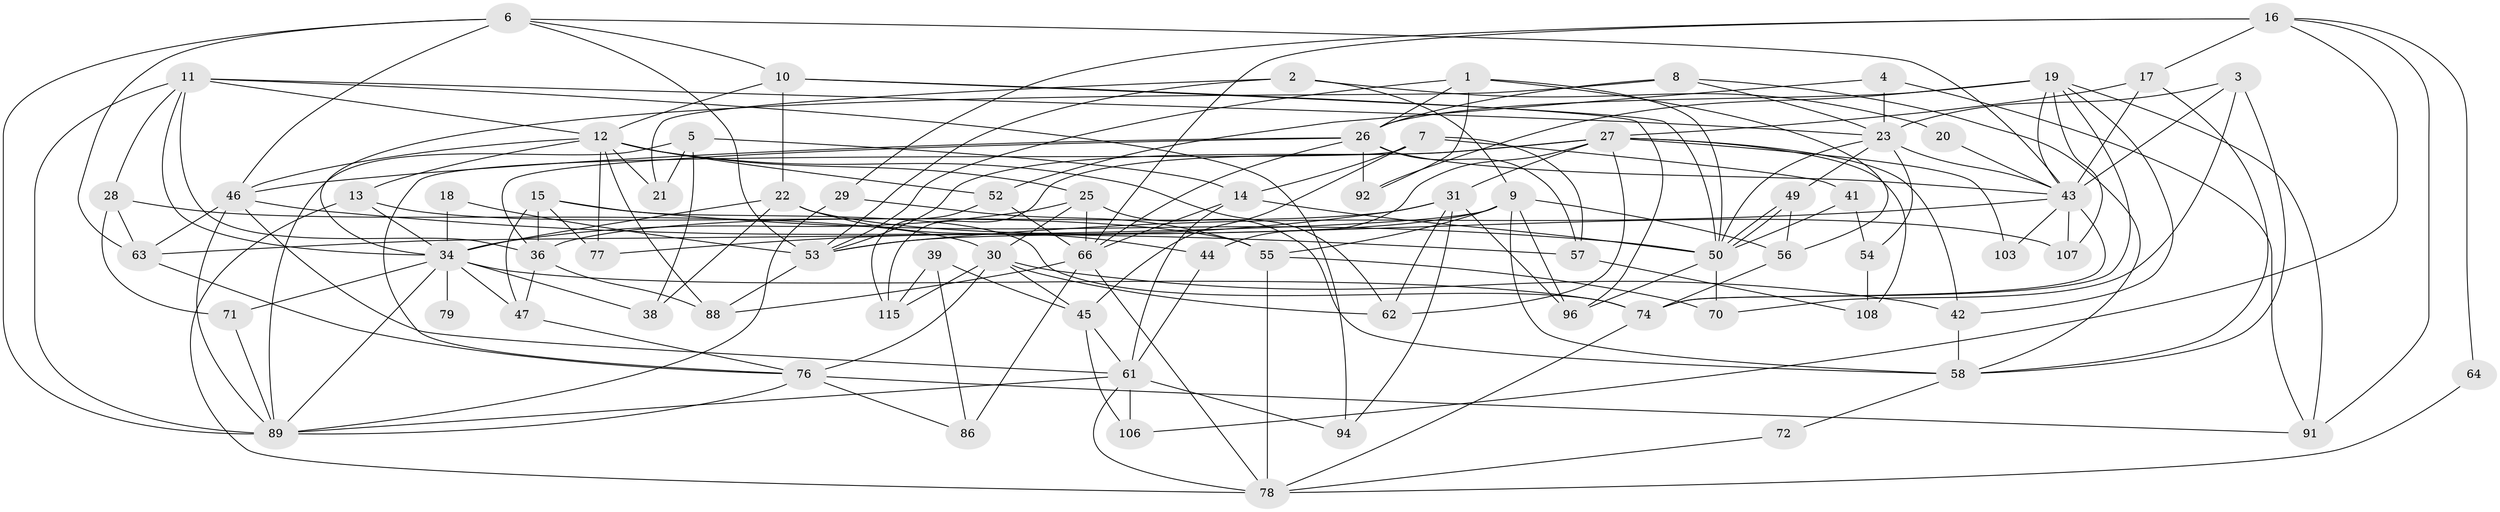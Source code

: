 // Generated by graph-tools (version 1.1) at 2025/24/03/03/25 07:24:02]
// undirected, 75 vertices, 186 edges
graph export_dot {
graph [start="1"]
  node [color=gray90,style=filled];
  1 [super="+80"];
  2 [super="+35"];
  3 [super="+59"];
  4;
  5;
  6 [super="+95"];
  7 [super="+93"];
  8 [super="+48"];
  9 [super="+37"];
  10;
  11 [super="+90"];
  12 [super="+105"];
  13;
  14;
  15 [super="+75"];
  16 [super="+97"];
  17 [super="+82"];
  18;
  19 [super="+40"];
  20;
  21;
  22 [super="+51"];
  23 [super="+24"];
  25;
  26 [super="+32"];
  27 [super="+100"];
  28 [super="+60"];
  29;
  30 [super="+33"];
  31 [super="+101"];
  34 [super="+68"];
  36 [super="+81"];
  38;
  39;
  41;
  42 [super="+67"];
  43 [super="+102"];
  44;
  45 [super="+69"];
  46 [super="+113"];
  47 [super="+83"];
  49;
  50 [super="+65"];
  52;
  53 [super="+85"];
  54;
  55 [super="+98"];
  56;
  57 [super="+87"];
  58 [super="+109"];
  61 [super="+84"];
  62;
  63;
  64;
  66 [super="+73"];
  70;
  71;
  72;
  74 [super="+112"];
  76;
  77;
  78 [super="+111"];
  79;
  86 [super="+104"];
  88;
  89 [super="+99"];
  91 [super="+110"];
  92;
  94;
  96 [super="+114"];
  103;
  106;
  107;
  108;
  115;
  1 -- 92;
  1 -- 56;
  1 -- 53;
  1 -- 50;
  1 -- 26;
  2 -- 9;
  2 -- 20;
  2 -- 21;
  2 -- 53;
  3 -- 43;
  3 -- 70;
  3 -- 58;
  3 -- 23;
  4 -- 23;
  4 -- 52;
  4 -- 91;
  5 -- 14;
  5 -- 21;
  5 -- 38;
  5 -- 89;
  6 -- 63;
  6 -- 10;
  6 -- 46;
  6 -- 89;
  6 -- 43;
  6 -- 53;
  7 -- 57;
  7 -- 41;
  7 -- 76;
  7 -- 14;
  7 -- 45;
  8 -- 26;
  8 -- 34;
  8 -- 23;
  8 -- 58;
  9 -- 56;
  9 -- 53;
  9 -- 55;
  9 -- 58;
  9 -- 63;
  9 -- 96;
  10 -- 22;
  10 -- 50;
  10 -- 12;
  10 -- 96;
  11 -- 23;
  11 -- 28;
  11 -- 34;
  11 -- 36;
  11 -- 12;
  11 -- 94;
  11 -- 89;
  12 -- 62 [weight=2];
  12 -- 25;
  12 -- 52;
  12 -- 77;
  12 -- 21;
  12 -- 88;
  12 -- 13;
  12 -- 46;
  13 -- 78;
  13 -- 55;
  13 -- 34;
  14 -- 66;
  14 -- 61;
  14 -- 50;
  15 -- 50;
  15 -- 77;
  15 -- 47;
  15 -- 36;
  15 -- 74;
  16 -- 91;
  16 -- 17;
  16 -- 64;
  16 -- 106;
  16 -- 29;
  16 -- 66;
  17 -- 27;
  17 -- 43;
  17 -- 58;
  18 -- 53;
  18 -- 34;
  19 -- 107;
  19 -- 42;
  19 -- 91;
  19 -- 92;
  19 -- 43;
  19 -- 26;
  19 -- 74;
  20 -- 43;
  22 -- 38;
  22 -- 107;
  22 -- 34;
  22 -- 44;
  23 -- 50;
  23 -- 54;
  23 -- 49;
  23 -- 43;
  25 -- 66;
  25 -- 34;
  25 -- 30;
  25 -- 58;
  26 -- 36;
  26 -- 43;
  26 -- 66;
  26 -- 57;
  26 -- 92;
  26 -- 46;
  27 -- 62;
  27 -- 31;
  27 -- 108;
  27 -- 115;
  27 -- 44;
  27 -- 103;
  27 -- 53;
  27 -- 42;
  28 -- 71;
  28 -- 30;
  28 -- 63;
  29 -- 89;
  29 -- 55;
  30 -- 115;
  30 -- 62;
  30 -- 76;
  30 -- 42;
  30 -- 45;
  31 -- 62;
  31 -- 94;
  31 -- 96;
  31 -- 77;
  31 -- 36;
  34 -- 38;
  34 -- 71;
  34 -- 79 [weight=2];
  34 -- 74;
  34 -- 47;
  34 -- 89;
  36 -- 88;
  36 -- 47;
  39 -- 115;
  39 -- 86;
  39 -- 45;
  41 -- 54;
  41 -- 50;
  42 -- 58;
  43 -- 74;
  43 -- 53;
  43 -- 103;
  43 -- 107;
  44 -- 61;
  45 -- 106;
  45 -- 61;
  46 -- 63;
  46 -- 89;
  46 -- 61;
  46 -- 57;
  47 -- 76;
  49 -- 50;
  49 -- 50;
  49 -- 56;
  50 -- 70;
  50 -- 96;
  52 -- 115;
  52 -- 66;
  53 -- 88;
  54 -- 108;
  55 -- 78;
  55 -- 70;
  56 -- 74;
  57 -- 108;
  58 -- 72;
  61 -- 106;
  61 -- 94;
  61 -- 78;
  61 -- 89;
  63 -- 76;
  64 -- 78;
  66 -- 88;
  66 -- 78;
  66 -- 86;
  71 -- 89;
  72 -- 78;
  74 -- 78;
  76 -- 86;
  76 -- 91;
  76 -- 89;
}
